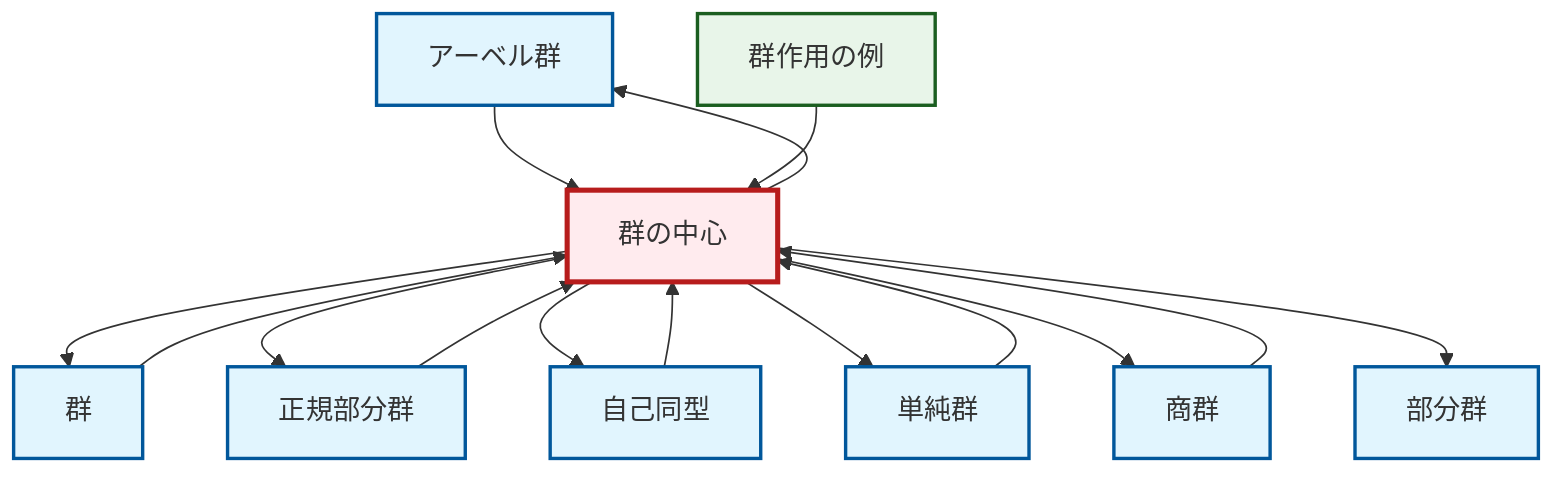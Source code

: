 graph TD
    classDef definition fill:#e1f5fe,stroke:#01579b,stroke-width:2px
    classDef theorem fill:#f3e5f5,stroke:#4a148c,stroke-width:2px
    classDef axiom fill:#fff3e0,stroke:#e65100,stroke-width:2px
    classDef example fill:#e8f5e9,stroke:#1b5e20,stroke-width:2px
    classDef current fill:#ffebee,stroke:#b71c1c,stroke-width:3px
    def-abelian-group["アーベル群"]:::definition
    ex-group-action-examples["群作用の例"]:::example
    def-normal-subgroup["正規部分群"]:::definition
    def-automorphism["自己同型"]:::definition
    def-subgroup["部分群"]:::definition
    def-center-of-group["群の中心"]:::definition
    def-group["群"]:::definition
    def-simple-group["単純群"]:::definition
    def-quotient-group["商群"]:::definition
    def-center-of-group --> def-group
    def-automorphism --> def-center-of-group
    def-quotient-group --> def-center-of-group
    def-center-of-group --> def-normal-subgroup
    def-abelian-group --> def-center-of-group
    def-center-of-group --> def-automorphism
    def-center-of-group --> def-simple-group
    def-simple-group --> def-center-of-group
    def-center-of-group --> def-abelian-group
    ex-group-action-examples --> def-center-of-group
    def-center-of-group --> def-quotient-group
    def-center-of-group --> def-subgroup
    def-normal-subgroup --> def-center-of-group
    def-group --> def-center-of-group
    class def-center-of-group current
